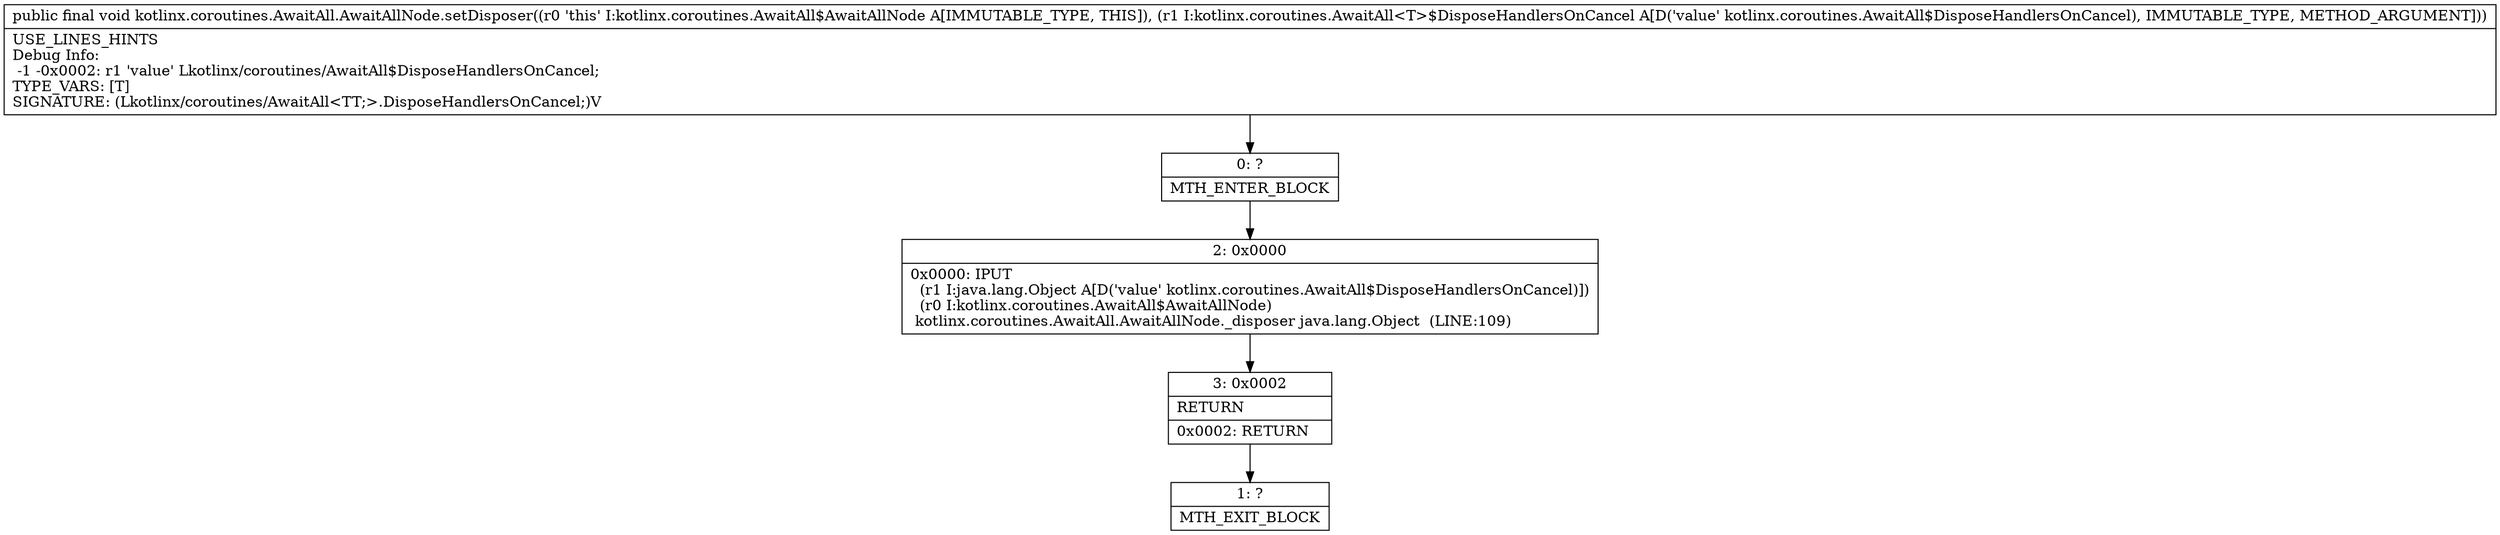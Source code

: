 digraph "CFG forkotlinx.coroutines.AwaitAll.AwaitAllNode.setDisposer(Lkotlinx\/coroutines\/AwaitAll$DisposeHandlersOnCancel;)V" {
Node_0 [shape=record,label="{0\:\ ?|MTH_ENTER_BLOCK\l}"];
Node_2 [shape=record,label="{2\:\ 0x0000|0x0000: IPUT  \l  (r1 I:java.lang.Object A[D('value' kotlinx.coroutines.AwaitAll$DisposeHandlersOnCancel)])\l  (r0 I:kotlinx.coroutines.AwaitAll$AwaitAllNode)\l kotlinx.coroutines.AwaitAll.AwaitAllNode._disposer java.lang.Object  (LINE:109)\l}"];
Node_3 [shape=record,label="{3\:\ 0x0002|RETURN\l|0x0002: RETURN   \l}"];
Node_1 [shape=record,label="{1\:\ ?|MTH_EXIT_BLOCK\l}"];
MethodNode[shape=record,label="{public final void kotlinx.coroutines.AwaitAll.AwaitAllNode.setDisposer((r0 'this' I:kotlinx.coroutines.AwaitAll$AwaitAllNode A[IMMUTABLE_TYPE, THIS]), (r1 I:kotlinx.coroutines.AwaitAll\<T\>$DisposeHandlersOnCancel A[D('value' kotlinx.coroutines.AwaitAll$DisposeHandlersOnCancel), IMMUTABLE_TYPE, METHOD_ARGUMENT]))  | USE_LINES_HINTS\lDebug Info:\l  \-1 \-0x0002: r1 'value' Lkotlinx\/coroutines\/AwaitAll$DisposeHandlersOnCancel;\lTYPE_VARS: [T]\lSIGNATURE: (Lkotlinx\/coroutines\/AwaitAll\<TT;\>.DisposeHandlersOnCancel;)V\l}"];
MethodNode -> Node_0;Node_0 -> Node_2;
Node_2 -> Node_3;
Node_3 -> Node_1;
}

